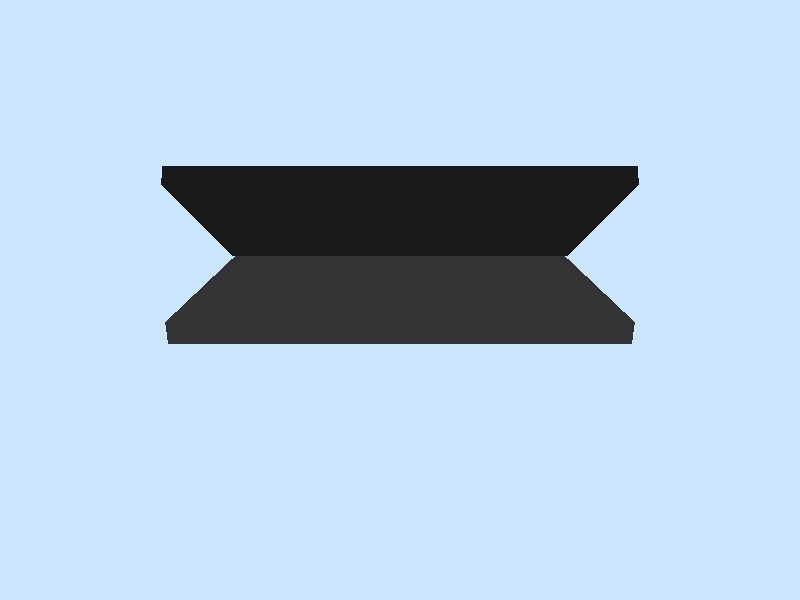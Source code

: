 // 簡単なノートパソコンのPOV-Rayシーン

camera {
  location <0, 5, 15>
  look_at  <0, 0, 0>
}

light_source {
  <10, 20, -20>
  color rgb <1, 1, 1>
}

// 背景色
background {
  color rgb <0.8, 0.9, 1.0>
}

// キーボード部分（底面）
box {
  <-5, 0, -3>, <5, 0.5, 3>
  texture {
    pigment { color rgb <0.2, 0.2, 0.2> }
    finish { phong 0.6 }
  }
}

// 画面部分（上部）
box {
  <-5, 0.5, -0.2>, <5, 6, 0.2>
  rotate <60, 0, 0> // 60度に傾けて開いた状態に
  translate <0, 0.5, -3>
  texture {
    pigment { color rgb <0.1, 0.1, 0.1> }
    finish { phong 0.6 }
  }
}

// 簡易な画面表示（模擬ディスプレイ）
box {
  <-4.5, 1.0, 0.01>, <4.5, 5.5, 0.02>
  rotate <60, 0, 0>
  translate <0, 0.5, -3>
  texture {
    pigment { color rgb <0.0, 0.6, 1.0> } // 青っぽい画面
    finish { diffuse 0.7 }
  }
}

